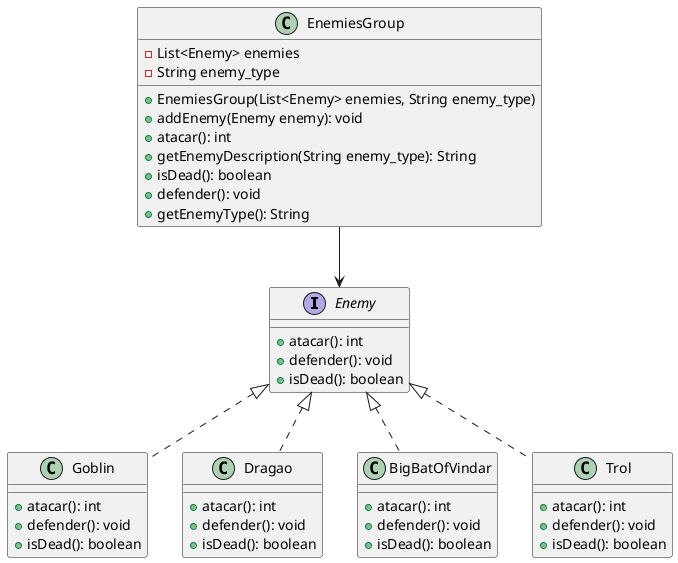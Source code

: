 @startuml
interface Enemy {
  + atacar(): int
  + defender(): void
  + isDead(): boolean
}

class Goblin implements Enemy {
  + atacar(): int
  + defender(): void
  + isDead(): boolean
}

class Dragao implements Enemy {
  + atacar(): int
  + defender(): void
  + isDead(): boolean
}

class BigBatOfVindar implements Enemy {
  + atacar(): int
  + defender(): void
  + isDead(): boolean
}

class Trol implements Enemy {
  + atacar(): int
  + defender(): void
  + isDead(): boolean
}

class EnemiesGroup {
  - List<Enemy> enemies
  - String enemy_type
  + EnemiesGroup(List<Enemy> enemies, String enemy_type)
  + addEnemy(Enemy enemy): void
  + atacar(): int
  + getEnemyDescription(String enemy_type): String
  + isDead(): boolean
  + defender(): void
  + getEnemyType(): String
}
EnemiesGroup --> Enemy
@enduml